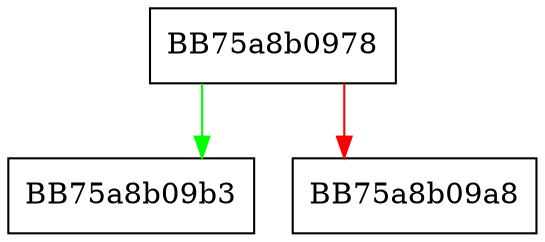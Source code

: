 digraph ConvertLongToString {
  node [shape="box"];
  graph [splines=ortho];
  BB75a8b0978 -> BB75a8b09b3 [color="green"];
  BB75a8b0978 -> BB75a8b09a8 [color="red"];
}